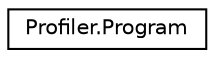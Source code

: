 digraph "Graphical Class Hierarchy"
{
  edge [fontname="Helvetica",fontsize="10",labelfontname="Helvetica",labelfontsize="10"];
  node [fontname="Helvetica",fontsize="10",shape=record];
  rankdir="LR";
  Node0 [label="Profiler.Program",height=0.2,width=0.4,color="black", fillcolor="white", style="filled",URL="$classProfiler_1_1Program.html",tooltip="Executable. "];
}

